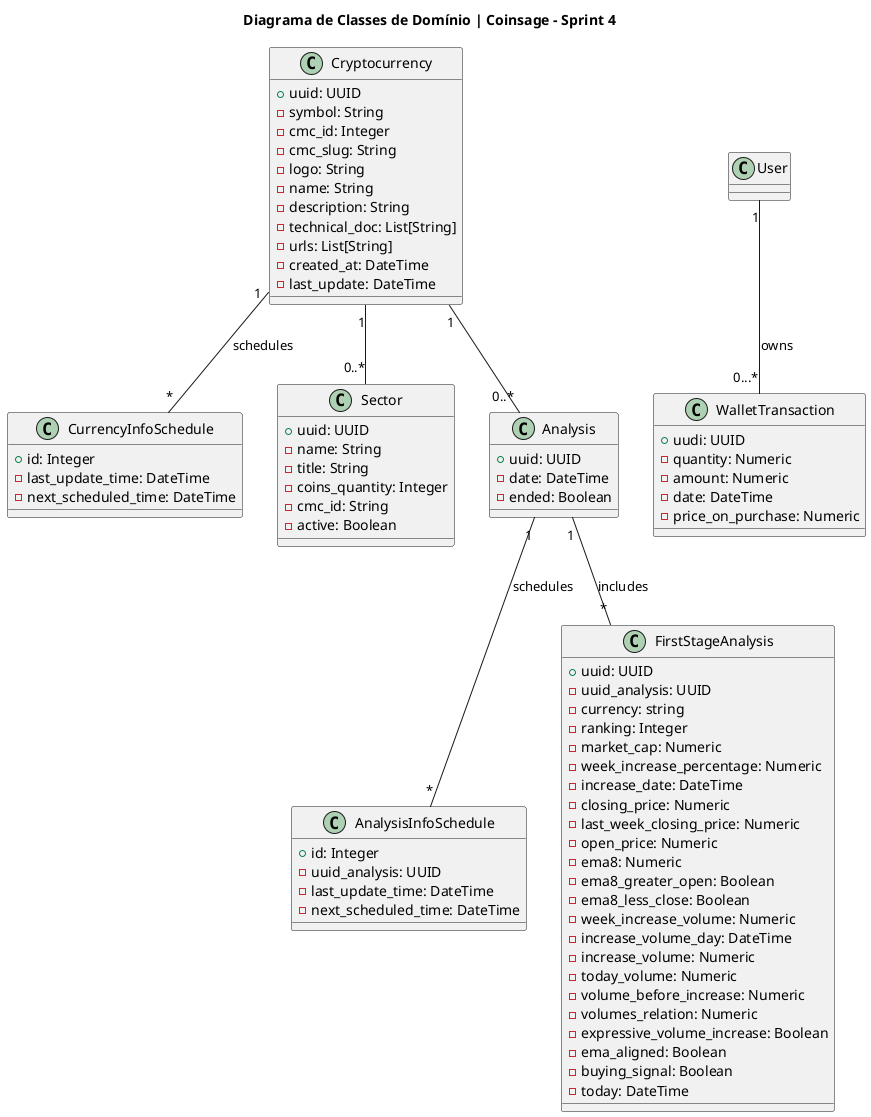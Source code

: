 @startuml Diagrama de Classes
title Diagrama de Classes de Domínio | Coinsage - Sprint 4

class Cryptocurrency {
    + uuid: UUID
    - symbol: String
    - cmc_id: Integer
    - cmc_slug: String
    - logo: String
    - name: String
    - description: String
    - technical_doc: List[String]
    - urls: List[String]
    - created_at: DateTime
    - last_update: DateTime
}

class CurrencyInfoSchedule {
    + id: Integer
    - last_update_time: DateTime
    - next_scheduled_time: DateTime

}

class Sector {
    + uuid: UUID
    - name: String
    - title: String
    - coins_quantity: Integer
    - cmc_id: String
    - active: Boolean
}

class Analysis {
    + uuid: UUID
    - date: DateTime
    - ended: Boolean
}

class User {
}

class AnalysisInfoSchedule {
    + id: Integer
    - uuid_analysis: UUID
    - last_update_time: DateTime
    - next_scheduled_time: DateTime
}

class FirstStageAnalysis {
    + uuid: UUID
    - uuid_analysis: UUID
    - currency: string
    - ranking: Integer
    - market_cap: Numeric
    - week_increase_percentage: Numeric
    - increase_date: DateTime
    - closing_price: Numeric
    - last_week_closing_price: Numeric
    - open_price: Numeric
    - ema8: Numeric
    - ema8_greater_open: Boolean
    - ema8_less_close: Boolean
    - week_increase_volume: Numeric
    - increase_volume_day: DateTime
    - increase_volume: Numeric
    - today_volume: Numeric
    - volume_before_increase: Numeric
    - volumes_relation: Numeric
    - expressive_volume_increase: Boolean
    - ema_aligned: Boolean
    - buying_signal: Boolean
    - today: DateTime
}

class WalletTransaction {
    + uudi: UUID
    - quantity: Numeric
    - amount: Numeric
    - date: DateTime
    - price_on_purchase: Numeric
}

' Relações entre as classes
Cryptocurrency "1" -- "*" CurrencyInfoSchedule: schedules
Cryptocurrency "1" -- "0..*" Sector
Cryptocurrency "1" -- "0..*" Analysis
Analysis "1" -- "*" AnalysisInfoSchedule : schedules
Analysis "1" -- "*" FirstStageAnalysis : includes
User "1" -- "0...*" WalletTransaction : owns


@enduml
